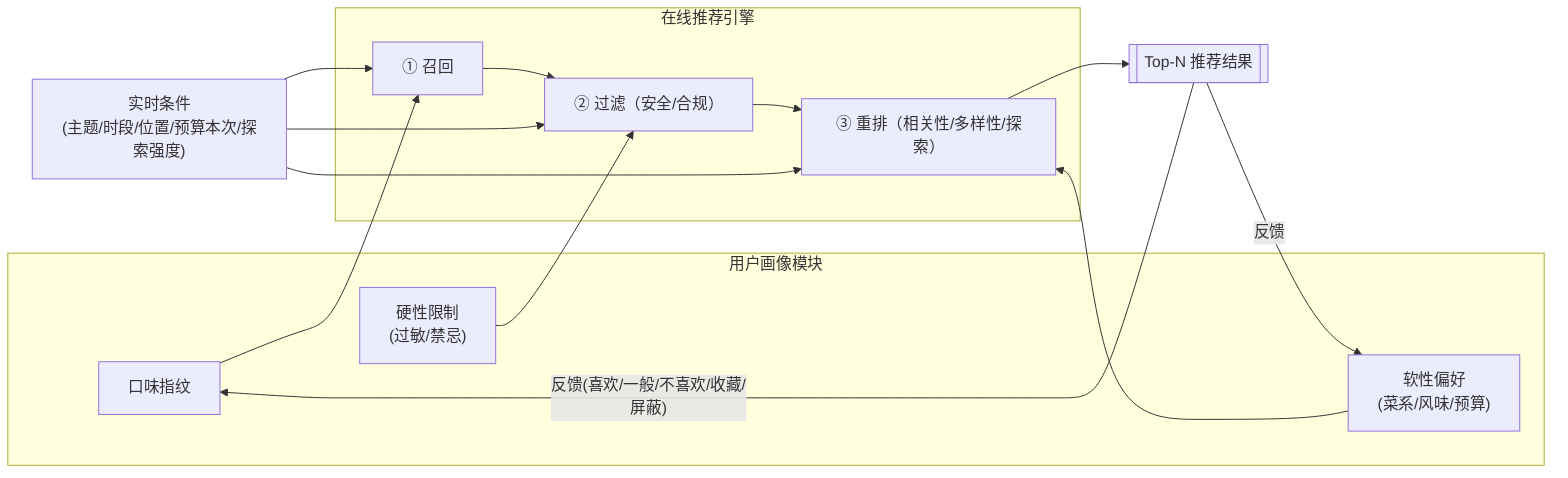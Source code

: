 flowchart LR
  subgraph Profile[用户画像模块]
    P1[口味指纹]
    P2["硬性限制<br/>(过敏/禁忌)"]
    P3["软性偏好<br/>(菜系/风味/预算)"]
  end

  subgraph Engine[在线推荐引擎]
    direction LR
    R1[① 召回]
    R2[② 过滤（安全/合规）]
    R3[③ 重排（相关性/多样性/探索）]
    R1 --> R2 --> R3
  end

  RC["实时条件<br/>(主题/时段/位置/预算本次/探索强度)"]
  OUT[[Top-N 推荐结果]]

  P1 --> R1
  P2 --> R2
  P3 --> R3

  RC --> R1
  RC --> R2
  RC --> R3

  R3 --> OUT
  OUT -- 反馈(喜欢/一般/不喜欢/收藏/屏蔽) --> P1
  OUT -- 反馈 --> P3